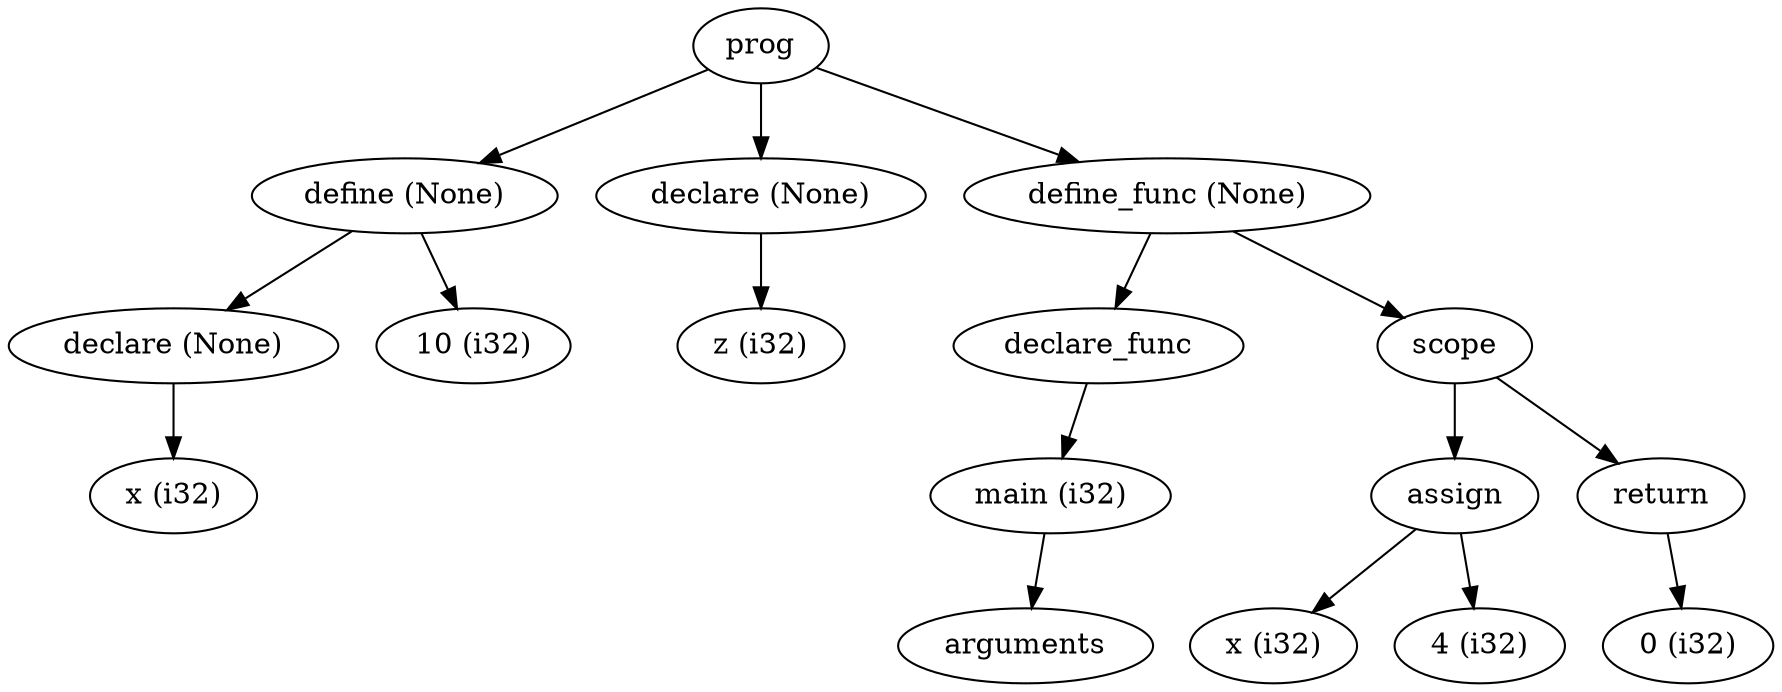 digraph AST {
	node0[label="prog"]
	node1[label="define (None)"]
	node0->node1
	node2[label="declare (None)"]
	node1->node2
	node3[label="x (i32)"]
	node2->node3
	node4[label="10 (i32)"]
	node1->node4
	node5[label="declare (None)"]
	node0->node5
	node6[label="z (i32)"]
	node5->node6
	node7[label="define_func (None)"]
	node0->node7
	node8[label="declare_func"]
	node7->node8
	node9[label="main (i32)"]
	node8->node9
	node10[label="arguments"]
	node9->node10
	node11[label="scope"]
	node7->node11
	node12[label="assign"]
	node11->node12
	node13[label="x (i32)"]
	node12->node13
	node14[label="4 (i32)"]
	node12->node14
	node15[label="return"]
	node11->node15
	node16[label="0 (i32)"]
	node15->node16
}